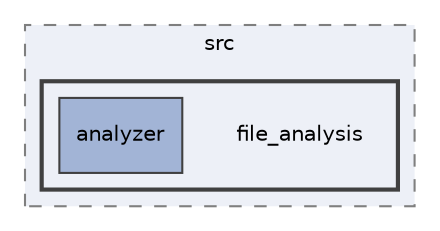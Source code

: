 digraph "/Users/jlu/zeek/src/file_analysis"
{
 // LATEX_PDF_SIZE
  edge [fontname="Helvetica",fontsize="10",labelfontname="Helvetica",labelfontsize="10"];
  node [fontname="Helvetica",fontsize="10",shape=record];
  compound=true
  subgraph clusterdir_ad5ef0d7ac29eb47ccb661b82fa60e73 {
    graph [ bgcolor="#edf0f7", pencolor="grey50", style="filled,dashed,", label="src", fontname="Helvetica", fontsize="10", URL="dir_ad5ef0d7ac29eb47ccb661b82fa60e73.html"]
  subgraph clusterdir_4bee30c4e18207eb8a826031992bf4ef {
    graph [ bgcolor="#edf0f7", pencolor="grey25", style="filled,bold,", label="", fontname="Helvetica", fontsize="10", URL="dir_4bee30c4e18207eb8a826031992bf4ef.html"]
    dir_4bee30c4e18207eb8a826031992bf4ef [shape=plaintext, label="file_analysis"];
  dir_c6068b60a0d16f263d9ede7ca7d07b47 [shape=box, label="analyzer", style="filled,", fillcolor="#a2b4d6", color="grey25", URL="dir_c6068b60a0d16f263d9ede7ca7d07b47.html"];
  }
  }
}
